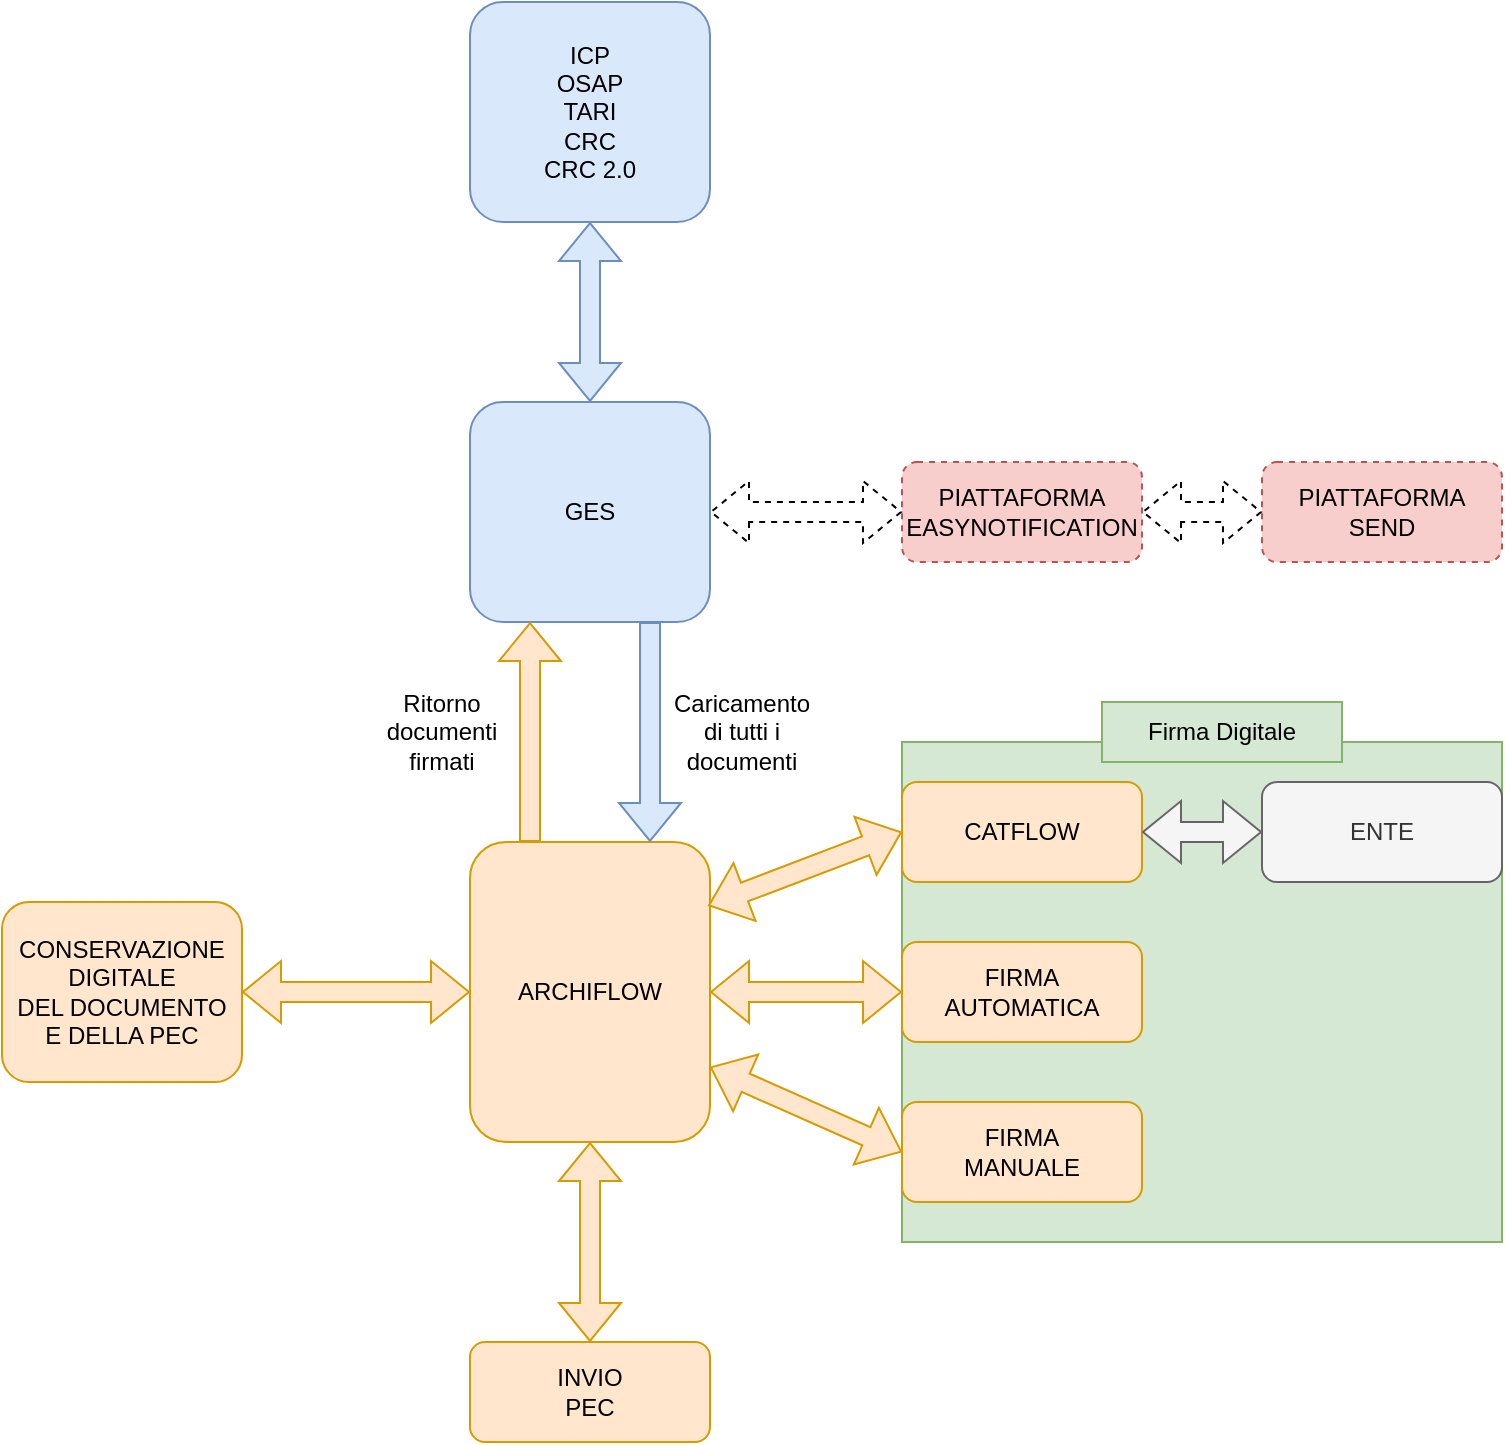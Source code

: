 <mxfile version="24.0.6" type="github">
  <diagram name="Pagina-1" id="iFga_gO1SLy5goV0IBSG">
    <mxGraphModel dx="1434" dy="746" grid="1" gridSize="10" guides="1" tooltips="1" connect="1" arrows="1" fold="1" page="1" pageScale="1" pageWidth="827" pageHeight="1169" math="0" shadow="0">
      <root>
        <mxCell id="0" />
        <mxCell id="1" parent="0" />
        <mxCell id="JwesNAUd77x39-J_UGq0-30" value="" style="rounded=0;whiteSpace=wrap;html=1;fillColor=#d5e8d4;strokeColor=#82b366;" parent="1" vertex="1">
          <mxGeometry x="510" y="380" width="300" height="250" as="geometry" />
        </mxCell>
        <mxCell id="JwesNAUd77x39-J_UGq0-1" value="ICP&lt;div&gt;OSAP&lt;/div&gt;&lt;div&gt;TARI&lt;/div&gt;&lt;div&gt;CRC&lt;/div&gt;&lt;div&gt;CRC 2.0&lt;/div&gt;" style="rounded=1;whiteSpace=wrap;html=1;fillColor=#dae8fc;strokeColor=#6c8ebf;" parent="1" vertex="1">
          <mxGeometry x="294" y="10" width="120" height="110" as="geometry" />
        </mxCell>
        <mxCell id="JwesNAUd77x39-J_UGq0-2" value="&lt;div&gt;GES&lt;/div&gt;" style="rounded=1;whiteSpace=wrap;html=1;fillColor=#dae8fc;strokeColor=#6c8ebf;" parent="1" vertex="1">
          <mxGeometry x="294" y="210" width="120" height="110" as="geometry" />
        </mxCell>
        <mxCell id="JwesNAUd77x39-J_UGq0-3" value="&lt;div&gt;ARCHIFLOW&lt;/div&gt;" style="rounded=1;whiteSpace=wrap;html=1;fillColor=#ffe6cc;strokeColor=#d79b00;" parent="1" vertex="1">
          <mxGeometry x="294" y="430" width="120" height="150" as="geometry" />
        </mxCell>
        <mxCell id="JwesNAUd77x39-J_UGq0-4" value="&lt;div&gt;CATFLOW&lt;/div&gt;" style="rounded=1;whiteSpace=wrap;html=1;fillColor=#ffe6cc;strokeColor=#d79b00;" parent="1" vertex="1">
          <mxGeometry x="510" y="400" width="120" height="50" as="geometry" />
        </mxCell>
        <mxCell id="JwesNAUd77x39-J_UGq0-7" value="" style="shape=flexArrow;endArrow=classic;html=1;rounded=0;entryX=0.75;entryY=0;entryDx=0;entryDy=0;exitX=0.75;exitY=1;exitDx=0;exitDy=0;fillColor=#dae8fc;strokeColor=#6c8ebf;" parent="1" source="JwesNAUd77x39-J_UGq0-2" target="JwesNAUd77x39-J_UGq0-3" edge="1">
          <mxGeometry width="50" height="50" relative="1" as="geometry">
            <mxPoint x="400" y="340" as="sourcePoint" />
            <mxPoint x="440" y="360" as="targetPoint" />
          </mxGeometry>
        </mxCell>
        <mxCell id="JwesNAUd77x39-J_UGq0-8" value="Caricamento di tutti i documenti" style="text;html=1;align=center;verticalAlign=middle;whiteSpace=wrap;rounded=0;" parent="1" vertex="1">
          <mxGeometry x="400" y="360" width="60" height="30" as="geometry" />
        </mxCell>
        <mxCell id="JwesNAUd77x39-J_UGq0-9" value="&lt;div&gt;FIRMA&lt;/div&gt;&lt;div&gt;AUTOMATICA&lt;/div&gt;" style="rounded=1;whiteSpace=wrap;html=1;fillColor=#ffe6cc;strokeColor=#d79b00;" parent="1" vertex="1">
          <mxGeometry x="510" y="480" width="120" height="50" as="geometry" />
        </mxCell>
        <mxCell id="JwesNAUd77x39-J_UGq0-10" value="&lt;div&gt;FIRMA&lt;/div&gt;&lt;div&gt;MANUALE&lt;/div&gt;" style="rounded=1;whiteSpace=wrap;html=1;fillColor=#ffe6cc;strokeColor=#d79b00;" parent="1" vertex="1">
          <mxGeometry x="510" y="560" width="120" height="50" as="geometry" />
        </mxCell>
        <mxCell id="JwesNAUd77x39-J_UGq0-11" value="&lt;div&gt;ENTE&lt;/div&gt;" style="rounded=1;whiteSpace=wrap;html=1;fillColor=#f5f5f5;strokeColor=#666666;fontColor=#333333;" parent="1" vertex="1">
          <mxGeometry x="690" y="400" width="120" height="50" as="geometry" />
        </mxCell>
        <mxCell id="JwesNAUd77x39-J_UGq0-12" value="" style="shape=flexArrow;endArrow=classic;startArrow=classic;html=1;rounded=0;entryX=0;entryY=0.5;entryDx=0;entryDy=0;exitX=1;exitY=0.5;exitDx=0;exitDy=0;fillColor=#f5f5f5;strokeColor=#666666;" parent="1" source="JwesNAUd77x39-J_UGq0-4" target="JwesNAUd77x39-J_UGq0-11" edge="1">
          <mxGeometry width="100" height="100" relative="1" as="geometry">
            <mxPoint x="360" y="430" as="sourcePoint" />
            <mxPoint x="460" y="330" as="targetPoint" />
          </mxGeometry>
        </mxCell>
        <mxCell id="JwesNAUd77x39-J_UGq0-13" value="" style="shape=flexArrow;endArrow=classic;startArrow=classic;html=1;rounded=0;entryX=0;entryY=0.5;entryDx=0;entryDy=0;exitX=0.992;exitY=0.213;exitDx=0;exitDy=0;exitPerimeter=0;fillColor=#ffe6cc;strokeColor=#d79b00;" parent="1" source="JwesNAUd77x39-J_UGq0-3" target="JwesNAUd77x39-J_UGq0-4" edge="1">
          <mxGeometry width="100" height="100" relative="1" as="geometry">
            <mxPoint x="360" y="430" as="sourcePoint" />
            <mxPoint x="460" y="330" as="targetPoint" />
          </mxGeometry>
        </mxCell>
        <mxCell id="JwesNAUd77x39-J_UGq0-14" value="" style="shape=flexArrow;endArrow=classic;startArrow=classic;html=1;rounded=0;entryX=0;entryY=0.5;entryDx=0;entryDy=0;exitX=1;exitY=0.5;exitDx=0;exitDy=0;fillColor=#ffe6cc;strokeColor=#d79b00;" parent="1" source="JwesNAUd77x39-J_UGq0-3" target="JwesNAUd77x39-J_UGq0-9" edge="1">
          <mxGeometry width="100" height="100" relative="1" as="geometry">
            <mxPoint x="360" y="430" as="sourcePoint" />
            <mxPoint x="460" y="330" as="targetPoint" />
          </mxGeometry>
        </mxCell>
        <mxCell id="JwesNAUd77x39-J_UGq0-15" value="" style="shape=flexArrow;endArrow=classic;startArrow=classic;html=1;rounded=0;entryX=0;entryY=0.5;entryDx=0;entryDy=0;exitX=1;exitY=0.75;exitDx=0;exitDy=0;fillColor=#ffe6cc;strokeColor=#d79b00;" parent="1" source="JwesNAUd77x39-J_UGq0-3" target="JwesNAUd77x39-J_UGq0-10" edge="1">
          <mxGeometry width="100" height="100" relative="1" as="geometry">
            <mxPoint x="360" y="430" as="sourcePoint" />
            <mxPoint x="460" y="330" as="targetPoint" />
          </mxGeometry>
        </mxCell>
        <mxCell id="JwesNAUd77x39-J_UGq0-16" value="&lt;div&gt;INVIO&lt;/div&gt;&lt;div&gt;PEC&lt;/div&gt;" style="rounded=1;whiteSpace=wrap;html=1;fillColor=#ffe6cc;strokeColor=#d79b00;" parent="1" vertex="1">
          <mxGeometry x="294" y="680" width="120" height="50" as="geometry" />
        </mxCell>
        <mxCell id="JwesNAUd77x39-J_UGq0-17" value="" style="shape=flexArrow;endArrow=classic;startArrow=classic;html=1;rounded=0;exitX=0.5;exitY=1;exitDx=0;exitDy=0;entryX=0.5;entryY=0;entryDx=0;entryDy=0;fillColor=#ffe6cc;strokeColor=#d79b00;" parent="1" source="JwesNAUd77x39-J_UGq0-3" target="JwesNAUd77x39-J_UGq0-16" edge="1">
          <mxGeometry width="100" height="100" relative="1" as="geometry">
            <mxPoint x="360" y="530" as="sourcePoint" />
            <mxPoint x="460" y="430" as="targetPoint" />
          </mxGeometry>
        </mxCell>
        <mxCell id="JwesNAUd77x39-J_UGq0-18" value="&lt;div&gt;CONSERVAZIONE&lt;/div&gt;&lt;div&gt;DIGITALE&lt;/div&gt;&lt;div&gt;DEL DOCUMENTO&lt;/div&gt;&lt;div&gt;E DELLA PEC&lt;/div&gt;" style="rounded=1;whiteSpace=wrap;html=1;fillColor=#ffe6cc;strokeColor=#d79b00;" parent="1" vertex="1">
          <mxGeometry x="60" y="460" width="120" height="90" as="geometry" />
        </mxCell>
        <mxCell id="JwesNAUd77x39-J_UGq0-19" value="" style="shape=flexArrow;endArrow=classic;startArrow=classic;html=1;rounded=0;exitX=1;exitY=0.5;exitDx=0;exitDy=0;entryX=0;entryY=0.5;entryDx=0;entryDy=0;fillColor=#ffe6cc;strokeColor=#d79b00;" parent="1" source="JwesNAUd77x39-J_UGq0-18" target="JwesNAUd77x39-J_UGq0-3" edge="1">
          <mxGeometry width="100" height="100" relative="1" as="geometry">
            <mxPoint x="360" y="530" as="sourcePoint" />
            <mxPoint x="460" y="430" as="targetPoint" />
          </mxGeometry>
        </mxCell>
        <mxCell id="JwesNAUd77x39-J_UGq0-20" value="" style="shape=flexArrow;endArrow=classic;html=1;rounded=0;entryX=0.25;entryY=1;entryDx=0;entryDy=0;exitX=0.25;exitY=0;exitDx=0;exitDy=0;fillColor=#ffe6cc;strokeColor=#d79b00;" parent="1" source="JwesNAUd77x39-J_UGq0-3" target="JwesNAUd77x39-J_UGq0-2" edge="1">
          <mxGeometry width="50" height="50" relative="1" as="geometry">
            <mxPoint x="390" y="510" as="sourcePoint" />
            <mxPoint x="440" y="460" as="targetPoint" />
          </mxGeometry>
        </mxCell>
        <mxCell id="JwesNAUd77x39-J_UGq0-21" value="Ritorno&lt;div&gt;documenti&lt;/div&gt;&lt;div&gt;firmati&lt;/div&gt;" style="text;html=1;align=center;verticalAlign=middle;whiteSpace=wrap;rounded=0;" parent="1" vertex="1">
          <mxGeometry x="250" y="360" width="60" height="30" as="geometry" />
        </mxCell>
        <mxCell id="JwesNAUd77x39-J_UGq0-22" value="" style="shape=flexArrow;endArrow=classic;startArrow=classic;html=1;rounded=0;entryX=0.5;entryY=0;entryDx=0;entryDy=0;exitX=0.5;exitY=1;exitDx=0;exitDy=0;fillColor=#dae8fc;strokeColor=#6c8ebf;" parent="1" source="JwesNAUd77x39-J_UGq0-1" target="JwesNAUd77x39-J_UGq0-2" edge="1">
          <mxGeometry width="100" height="100" relative="1" as="geometry">
            <mxPoint x="360" y="430" as="sourcePoint" />
            <mxPoint x="460" y="330" as="targetPoint" />
          </mxGeometry>
        </mxCell>
        <mxCell id="JwesNAUd77x39-J_UGq0-23" value="PIATTAFORMA SEND" style="rounded=1;whiteSpace=wrap;html=1;dashed=1;fillColor=#f8cecc;strokeColor=#b85450;" parent="1" vertex="1">
          <mxGeometry x="690" y="240" width="120" height="50" as="geometry" />
        </mxCell>
        <mxCell id="JwesNAUd77x39-J_UGq0-25" value="PIATTAFORMA EASYNOTIFICATION" style="rounded=1;whiteSpace=wrap;html=1;dashed=1;fillColor=#f8cecc;strokeColor=#b85450;" parent="1" vertex="1">
          <mxGeometry x="510" y="240" width="120" height="50" as="geometry" />
        </mxCell>
        <mxCell id="JwesNAUd77x39-J_UGq0-26" value="" style="shape=flexArrow;endArrow=classic;startArrow=classic;html=1;rounded=0;entryX=0;entryY=0.5;entryDx=0;entryDy=0;exitX=1;exitY=0.5;exitDx=0;exitDy=0;dashed=1;" parent="1" source="JwesNAUd77x39-J_UGq0-2" target="JwesNAUd77x39-J_UGq0-25" edge="1">
          <mxGeometry width="100" height="100" relative="1" as="geometry">
            <mxPoint x="360" y="430" as="sourcePoint" />
            <mxPoint x="460" y="330" as="targetPoint" />
          </mxGeometry>
        </mxCell>
        <mxCell id="JwesNAUd77x39-J_UGq0-28" value="" style="shape=flexArrow;endArrow=classic;startArrow=classic;html=1;rounded=0;entryX=0;entryY=0.5;entryDx=0;entryDy=0;dashed=1;exitX=1;exitY=0.5;exitDx=0;exitDy=0;" parent="1" source="JwesNAUd77x39-J_UGq0-25" target="JwesNAUd77x39-J_UGq0-23" edge="1">
          <mxGeometry width="100" height="100" relative="1" as="geometry">
            <mxPoint x="650" y="200" as="sourcePoint" />
            <mxPoint x="520" y="275" as="targetPoint" />
          </mxGeometry>
        </mxCell>
        <mxCell id="JwesNAUd77x39-J_UGq0-31" value="Firma Digitale" style="text;html=1;align=center;verticalAlign=middle;whiteSpace=wrap;rounded=0;fillColor=#d5e8d4;strokeColor=#82b366;" parent="1" vertex="1">
          <mxGeometry x="610" y="360" width="120" height="30" as="geometry" />
        </mxCell>
      </root>
    </mxGraphModel>
  </diagram>
</mxfile>
